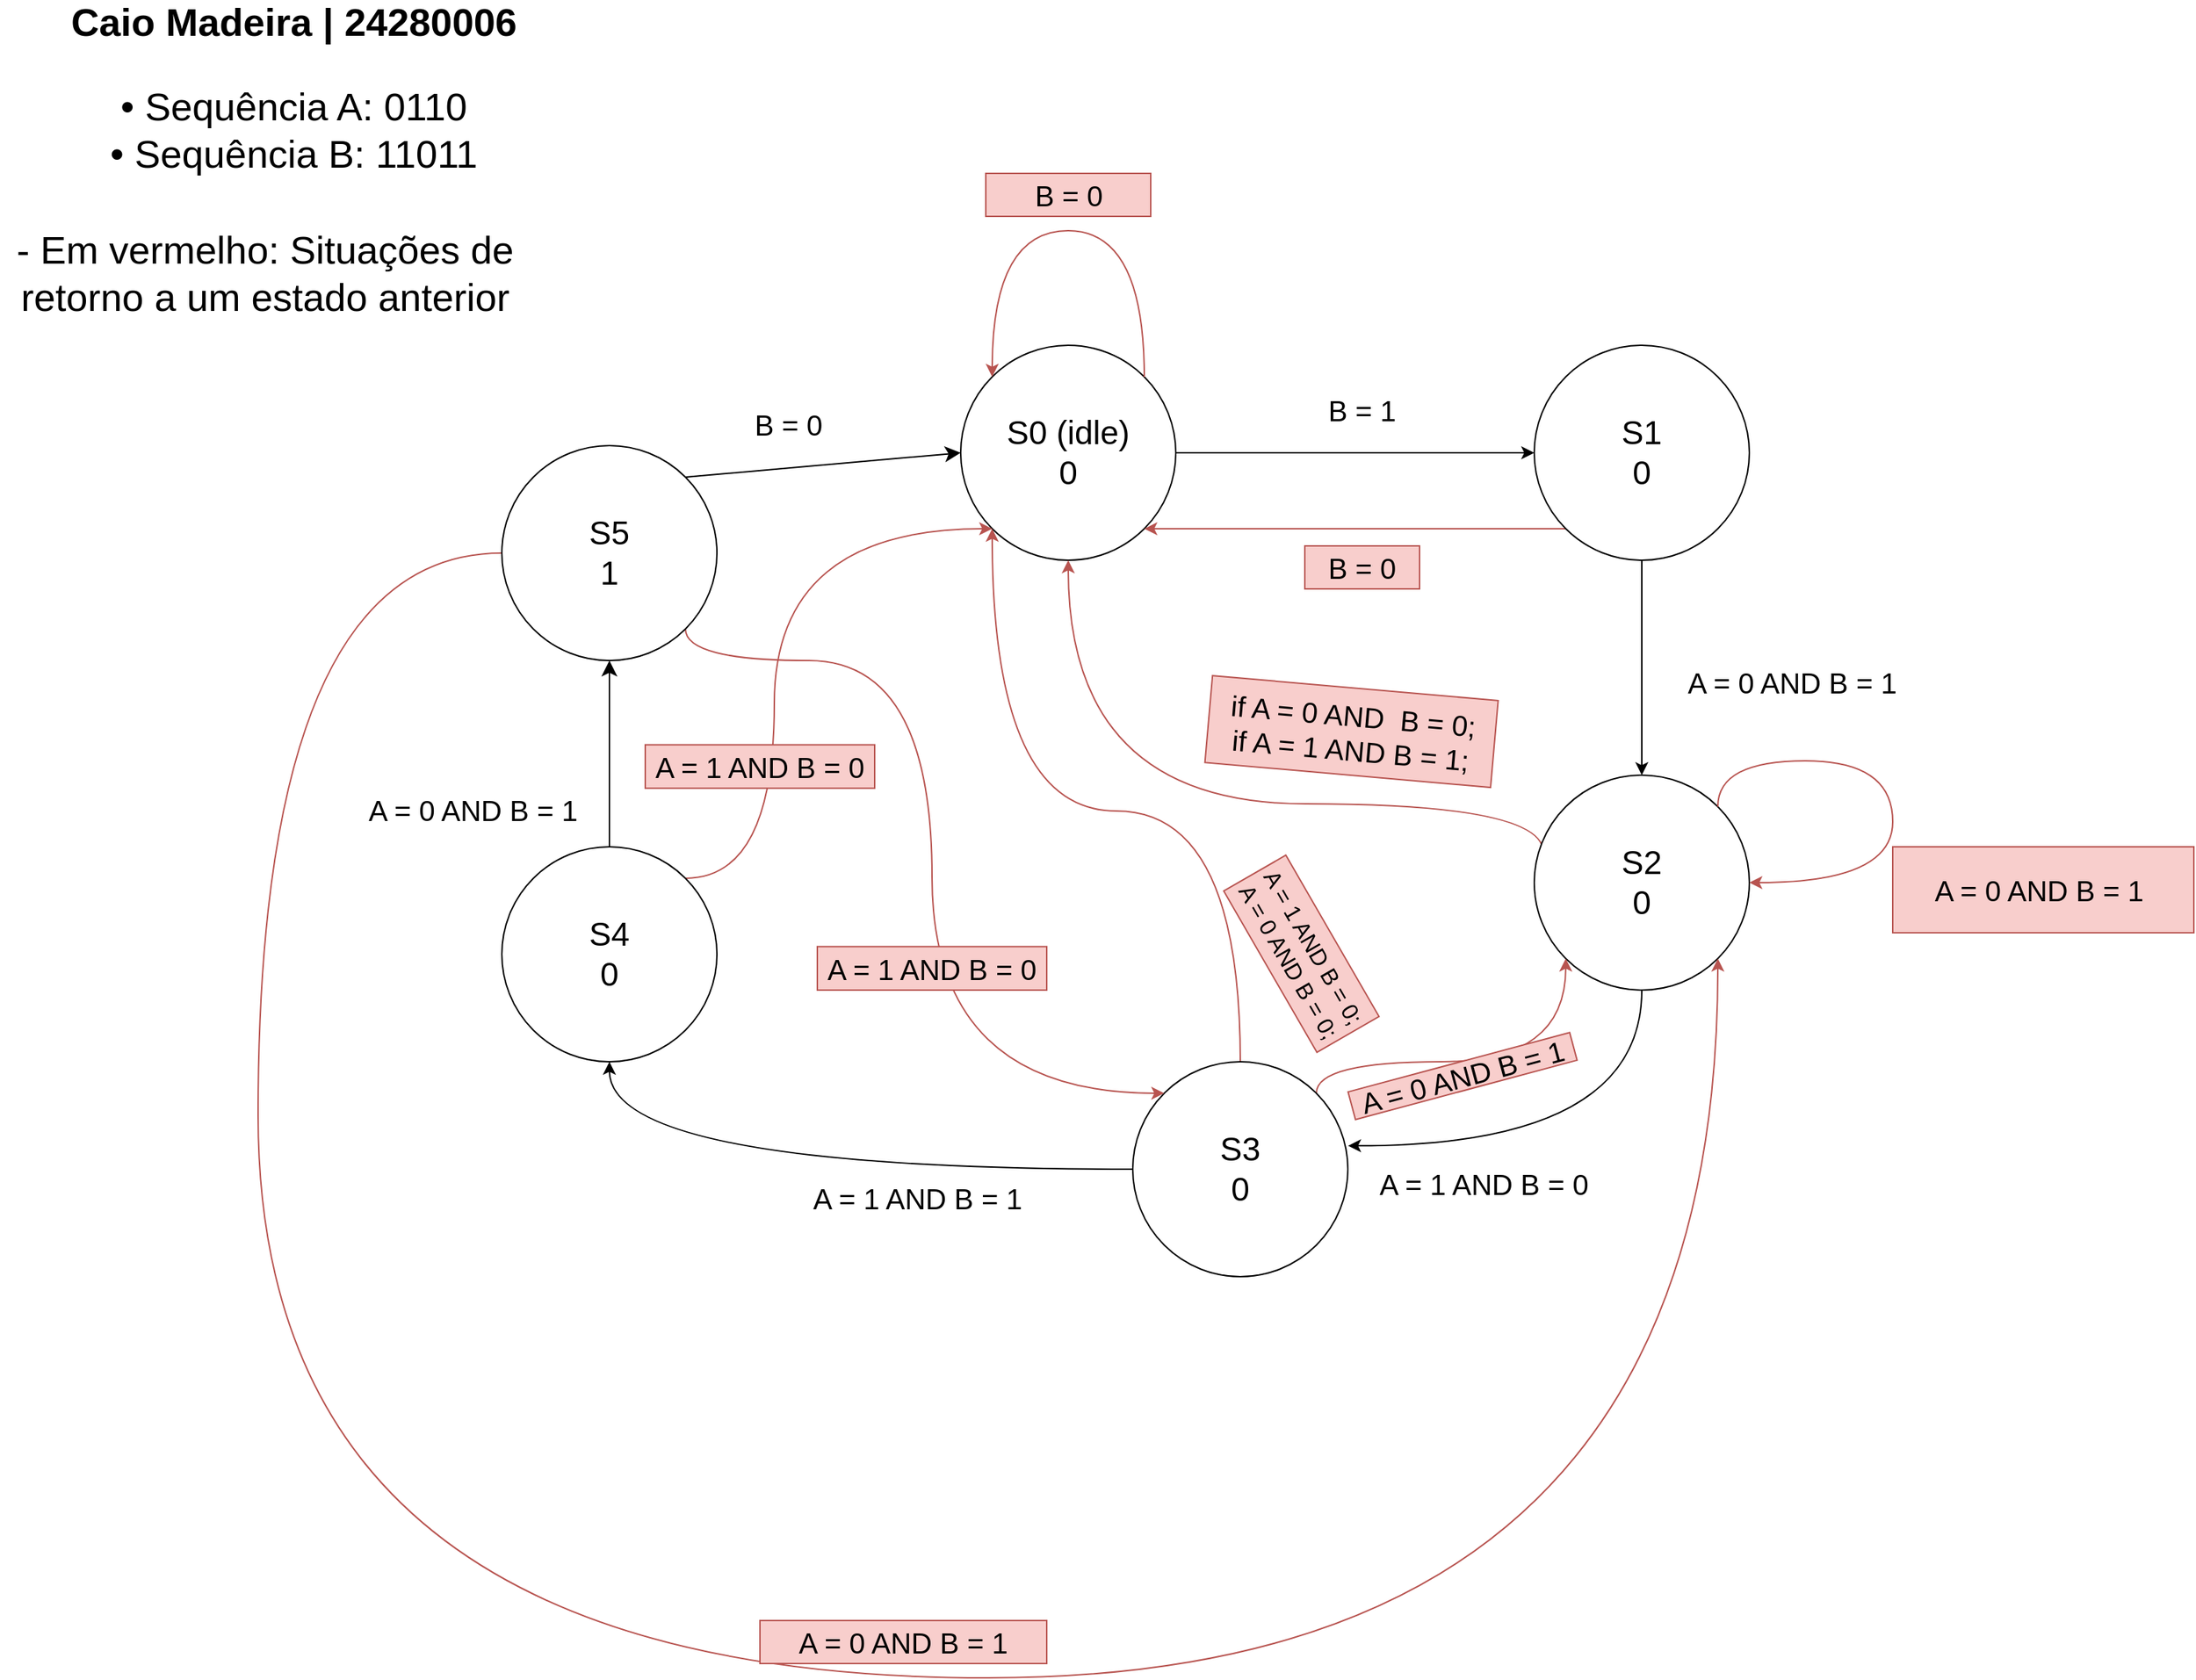 <mxfile version="24.8.4">
  <diagram name="Page-1" id="b_PFSjgRnYWqNBcnfu1e">
    <mxGraphModel dx="2836" dy="1302" grid="1" gridSize="10" guides="1" tooltips="1" connect="1" arrows="1" fold="1" page="0" pageScale="1" pageWidth="850" pageHeight="1100" background="none" math="0" shadow="0">
      <root>
        <mxCell id="0" />
        <mxCell id="1" parent="0" />
        <mxCell id="tQddnmzMiFavjvR3CnS6-4" style="edgeStyle=orthogonalEdgeStyle;rounded=0;orthogonalLoop=1;jettySize=auto;html=1;entryX=0;entryY=0.5;entryDx=0;entryDy=0;" parent="1" source="tQddnmzMiFavjvR3CnS6-1" target="tQddnmzMiFavjvR3CnS6-2" edge="1">
          <mxGeometry relative="1" as="geometry" />
        </mxCell>
        <mxCell id="tQddnmzMiFavjvR3CnS6-1" value="&lt;font style=&quot;font-size: 23px;&quot;&gt;S0 (idle)&lt;br&gt;0&lt;/font&gt;" style="ellipse;whiteSpace=wrap;html=1;aspect=fixed;" parent="1" vertex="1">
          <mxGeometry x="240" y="100" width="150" height="150" as="geometry" />
        </mxCell>
        <mxCell id="tQddnmzMiFavjvR3CnS6-7" style="edgeStyle=orthogonalEdgeStyle;rounded=0;orthogonalLoop=1;jettySize=auto;html=1;" parent="1" source="tQddnmzMiFavjvR3CnS6-2" edge="1">
          <mxGeometry relative="1" as="geometry">
            <mxPoint x="715" y="400" as="targetPoint" />
          </mxGeometry>
        </mxCell>
        <mxCell id="tQddnmzMiFavjvR3CnS6-23" style="edgeStyle=orthogonalEdgeStyle;rounded=0;orthogonalLoop=1;jettySize=auto;html=1;exitX=0;exitY=1;exitDx=0;exitDy=0;entryX=1;entryY=1;entryDx=0;entryDy=0;fillColor=#f8cecc;strokeColor=#b85450;" parent="1" source="tQddnmzMiFavjvR3CnS6-2" target="tQddnmzMiFavjvR3CnS6-1" edge="1">
          <mxGeometry relative="1" as="geometry" />
        </mxCell>
        <mxCell id="tQddnmzMiFavjvR3CnS6-2" value="&lt;font style=&quot;font-size: 23px;&quot;&gt;S1&lt;br&gt;0&lt;/font&gt;" style="ellipse;whiteSpace=wrap;html=1;aspect=fixed;" parent="1" vertex="1">
          <mxGeometry x="640" y="100" width="150" height="150" as="geometry" />
        </mxCell>
        <mxCell id="tQddnmzMiFavjvR3CnS6-3" value="&lt;span style=&quot;font-size: 20px;&quot;&gt;B = 1&lt;/span&gt;" style="text;html=1;align=center;verticalAlign=middle;whiteSpace=wrap;rounded=0;" parent="1" vertex="1">
          <mxGeometry x="490" y="130" width="60" height="30" as="geometry" />
        </mxCell>
        <mxCell id="tQddnmzMiFavjvR3CnS6-25" style="edgeStyle=orthogonalEdgeStyle;rounded=0;orthogonalLoop=1;jettySize=auto;html=1;entryX=0.5;entryY=1;entryDx=0;entryDy=0;curved=1;exitX=0.042;exitY=0.358;exitDx=0;exitDy=0;exitPerimeter=0;fillColor=#f8cecc;strokeColor=#b85450;" parent="1" source="tQddnmzMiFavjvR3CnS6-5" target="tQddnmzMiFavjvR3CnS6-1" edge="1">
          <mxGeometry relative="1" as="geometry">
            <Array as="points">
              <mxPoint x="646" y="420" />
              <mxPoint x="315" y="420" />
            </Array>
          </mxGeometry>
        </mxCell>
        <mxCell id="tQddnmzMiFavjvR3CnS6-5" value="&lt;span style=&quot;font-size: 23px;&quot;&gt;S2&lt;/span&gt;&lt;div&gt;&lt;span style=&quot;font-size: 23px;&quot;&gt;0&lt;/span&gt;&lt;/div&gt;" style="ellipse;whiteSpace=wrap;html=1;aspect=fixed;" parent="1" vertex="1">
          <mxGeometry x="640" y="400" width="150" height="150" as="geometry" />
        </mxCell>
        <mxCell id="tQddnmzMiFavjvR3CnS6-9" value="&lt;span style=&quot;font-size: 20px;&quot;&gt;A = 0 AND B = 1&lt;/span&gt;" style="text;html=1;align=center;verticalAlign=middle;whiteSpace=wrap;rounded=0;" parent="1" vertex="1">
          <mxGeometry x="740" y="320" width="160" height="30" as="geometry" />
        </mxCell>
        <mxCell id="tQddnmzMiFavjvR3CnS6-11" style="edgeStyle=orthogonalEdgeStyle;rounded=0;orthogonalLoop=1;jettySize=auto;html=1;exitX=1;exitY=0;exitDx=0;exitDy=0;entryX=0;entryY=0;entryDx=0;entryDy=0;curved=1;fillColor=#f8cecc;strokeColor=#b85450;" parent="1" source="tQddnmzMiFavjvR3CnS6-1" target="tQddnmzMiFavjvR3CnS6-1" edge="1">
          <mxGeometry relative="1" as="geometry">
            <Array as="points">
              <mxPoint x="368" y="20" />
              <mxPoint x="262" y="20" />
            </Array>
          </mxGeometry>
        </mxCell>
        <mxCell id="tQddnmzMiFavjvR3CnS6-16" style="edgeStyle=orthogonalEdgeStyle;rounded=0;orthogonalLoop=1;jettySize=auto;html=1;entryX=0.5;entryY=1;entryDx=0;entryDy=0;curved=1;" parent="1" source="tQddnmzMiFavjvR3CnS6-12" target="tQddnmzMiFavjvR3CnS6-15" edge="1">
          <mxGeometry relative="1" as="geometry" />
        </mxCell>
        <mxCell id="tQddnmzMiFavjvR3CnS6-27" style="edgeStyle=orthogonalEdgeStyle;rounded=0;orthogonalLoop=1;jettySize=auto;html=1;exitX=0.5;exitY=0;exitDx=0;exitDy=0;entryX=0;entryY=1;entryDx=0;entryDy=0;curved=1;fillColor=#f8cecc;strokeColor=#b85450;" parent="1" source="tQddnmzMiFavjvR3CnS6-12" target="tQddnmzMiFavjvR3CnS6-1" edge="1">
          <mxGeometry relative="1" as="geometry" />
        </mxCell>
        <mxCell id="hg-iedln__fok776gCNz-8" style="edgeStyle=orthogonalEdgeStyle;rounded=0;orthogonalLoop=1;jettySize=auto;html=1;exitX=1;exitY=0;exitDx=0;exitDy=0;entryX=0;entryY=1;entryDx=0;entryDy=0;curved=1;fillColor=#f8cecc;strokeColor=#b85450;" parent="1" source="tQddnmzMiFavjvR3CnS6-12" target="tQddnmzMiFavjvR3CnS6-5" edge="1">
          <mxGeometry relative="1" as="geometry">
            <Array as="points">
              <mxPoint x="488" y="600" />
              <mxPoint x="662" y="600" />
            </Array>
          </mxGeometry>
        </mxCell>
        <mxCell id="tQddnmzMiFavjvR3CnS6-12" value="&lt;span style=&quot;font-size: 23px;&quot;&gt;S3&lt;/span&gt;&lt;div&gt;&lt;span style=&quot;font-size: 23px;&quot;&gt;0&lt;/span&gt;&lt;/div&gt;" style="ellipse;whiteSpace=wrap;html=1;aspect=fixed;" parent="1" vertex="1">
          <mxGeometry x="360" y="600" width="150" height="150" as="geometry" />
        </mxCell>
        <mxCell id="tQddnmzMiFavjvR3CnS6-13" style="edgeStyle=orthogonalEdgeStyle;rounded=0;orthogonalLoop=1;jettySize=auto;html=1;entryX=1.001;entryY=0.391;entryDx=0;entryDy=0;entryPerimeter=0;curved=1;" parent="1" source="tQddnmzMiFavjvR3CnS6-5" target="tQddnmzMiFavjvR3CnS6-12" edge="1">
          <mxGeometry relative="1" as="geometry">
            <Array as="points">
              <mxPoint x="715" y="659" />
            </Array>
          </mxGeometry>
        </mxCell>
        <mxCell id="tQddnmzMiFavjvR3CnS6-14" value="&lt;span style=&quot;font-size: 20px;&quot;&gt;A = 1 AND B = 0&lt;/span&gt;" style="text;html=1;align=center;verticalAlign=middle;whiteSpace=wrap;rounded=0;" parent="1" vertex="1">
          <mxGeometry x="530" y="670" width="150" height="30" as="geometry" />
        </mxCell>
        <mxCell id="TSoL59lhyGNRVLlthy6h-4" style="edgeStyle=none;curved=1;rounded=0;orthogonalLoop=1;jettySize=auto;html=1;entryX=0.5;entryY=1;entryDx=0;entryDy=0;fontSize=12;startSize=8;endSize=8;" parent="1" source="tQddnmzMiFavjvR3CnS6-15" target="TSoL59lhyGNRVLlthy6h-2" edge="1">
          <mxGeometry relative="1" as="geometry" />
        </mxCell>
        <mxCell id="hg-iedln__fok776gCNz-11" style="edgeStyle=orthogonalEdgeStyle;rounded=0;orthogonalLoop=1;jettySize=auto;html=1;exitX=1;exitY=0;exitDx=0;exitDy=0;entryX=0;entryY=1;entryDx=0;entryDy=0;curved=1;fillColor=#f8cecc;strokeColor=#b85450;" parent="1" source="tQddnmzMiFavjvR3CnS6-15" target="tQddnmzMiFavjvR3CnS6-1" edge="1">
          <mxGeometry relative="1" as="geometry">
            <Array as="points">
              <mxPoint x="110" y="472" />
              <mxPoint x="110" y="228" />
            </Array>
          </mxGeometry>
        </mxCell>
        <mxCell id="tQddnmzMiFavjvR3CnS6-15" value="&lt;div&gt;&lt;span style=&quot;font-size: 23px;&quot;&gt;S4&lt;/span&gt;&lt;/div&gt;&lt;div&gt;&lt;span style=&quot;font-size: 23px;&quot;&gt;0&lt;/span&gt;&lt;/div&gt;" style="ellipse;whiteSpace=wrap;html=1;aspect=fixed;" parent="1" vertex="1">
          <mxGeometry x="-80" y="450" width="150" height="150" as="geometry" />
        </mxCell>
        <mxCell id="tQddnmzMiFavjvR3CnS6-20" value="&lt;span style=&quot;font-size: 20px;&quot;&gt;A = 1 AND B = 1&lt;/span&gt;" style="text;html=1;align=center;verticalAlign=middle;whiteSpace=wrap;rounded=0;" parent="1" vertex="1">
          <mxGeometry x="130" y="680" width="160" height="30" as="geometry" />
        </mxCell>
        <mxCell id="tQddnmzMiFavjvR3CnS6-21" value="&lt;span style=&quot;font-size: 20px;&quot;&gt;B = 0&lt;/span&gt;" style="text;html=1;align=center;verticalAlign=middle;whiteSpace=wrap;rounded=0;" parent="1" vertex="1">
          <mxGeometry x="70" y="140" width="100" height="30" as="geometry" />
        </mxCell>
        <mxCell id="tQddnmzMiFavjvR3CnS6-24" value="&lt;span style=&quot;font-size: 20px;&quot;&gt;B = 0&lt;/span&gt;" style="text;html=1;align=center;verticalAlign=middle;whiteSpace=wrap;rounded=0;fillColor=#f8cecc;strokeColor=#b85450;" parent="1" vertex="1">
          <mxGeometry x="480" y="240" width="80" height="30" as="geometry" />
        </mxCell>
        <mxCell id="tQddnmzMiFavjvR3CnS6-26" value="&lt;span style=&quot;font-size: 20px;&quot;&gt;if A = 0 AND&amp;nbsp; B = 0;&lt;br&gt;&lt;/span&gt;&lt;div&gt;&lt;span style=&quot;font-size: 20px;&quot;&gt;if A = 1 AND B = 1;&lt;/span&gt;&lt;/div&gt;" style="text;html=1;align=center;verticalAlign=middle;whiteSpace=wrap;rounded=0;rotation=5;fillColor=#f8cecc;strokeColor=#b85450;" parent="1" vertex="1">
          <mxGeometry x="412.59" y="339.13" width="199.96" height="60.87" as="geometry" />
        </mxCell>
        <mxCell id="tQddnmzMiFavjvR3CnS6-28" value="&lt;div style=&quot;font-size: 16px;&quot;&gt;&lt;font style=&quot;font-size: 16px;&quot;&gt;A = 1 AND B = 0;&lt;/font&gt;&lt;/div&gt;&lt;div style=&quot;font-size: 16px;&quot;&gt;&lt;font style=&quot;font-size: 16px;&quot;&gt;A = 0 AND B = 0;&lt;/font&gt;&lt;/div&gt;" style="text;html=1;align=center;verticalAlign=middle;whiteSpace=wrap;rounded=0;fillColor=#f8cecc;strokeColor=#b85450;rotation=60;" parent="1" vertex="1">
          <mxGeometry x="412.59" y="499.66" width="130" height="50" as="geometry" />
        </mxCell>
        <mxCell id="tQddnmzMiFavjvR3CnS6-34" value="&lt;font style=&quot;font-size: 27px;&quot;&gt;&lt;b&gt;Caio Madeira | 24280006&lt;/b&gt;&lt;/font&gt;" style="text;html=1;align=center;verticalAlign=middle;whiteSpace=wrap;rounded=0;strokeWidth=2;" parent="1" vertex="1">
          <mxGeometry x="-410" y="-140" width="370" height="30" as="geometry" />
        </mxCell>
        <mxCell id="TSoL59lhyGNRVLlthy6h-7" style="edgeStyle=none;curved=1;rounded=0;orthogonalLoop=1;jettySize=auto;html=1;exitX=1;exitY=0;exitDx=0;exitDy=0;entryX=0;entryY=0.5;entryDx=0;entryDy=0;fontSize=12;startSize=8;endSize=8;" parent="1" source="TSoL59lhyGNRVLlthy6h-2" target="tQddnmzMiFavjvR3CnS6-1" edge="1">
          <mxGeometry relative="1" as="geometry" />
        </mxCell>
        <mxCell id="Ctu_GQ60YnpbgzEwKwgF-11" style="edgeStyle=orthogonalEdgeStyle;rounded=0;orthogonalLoop=1;jettySize=auto;html=1;entryX=0;entryY=0;entryDx=0;entryDy=0;curved=1;exitX=1;exitY=1;exitDx=0;exitDy=0;fillColor=#f8cecc;strokeColor=#b85450;" parent="1" source="TSoL59lhyGNRVLlthy6h-2" target="tQddnmzMiFavjvR3CnS6-12" edge="1">
          <mxGeometry relative="1" as="geometry">
            <mxPoint x="-10" y="320" as="sourcePoint" />
            <mxPoint x="301.967" y="696.967" as="targetPoint" />
            <Array as="points">
              <mxPoint x="48" y="320" />
              <mxPoint x="220" y="320" />
              <mxPoint x="220" y="622" />
            </Array>
          </mxGeometry>
        </mxCell>
        <mxCell id="Ctu_GQ60YnpbgzEwKwgF-15" style="edgeStyle=orthogonalEdgeStyle;rounded=0;orthogonalLoop=1;jettySize=auto;html=1;entryX=1;entryY=1;entryDx=0;entryDy=0;curved=1;fillColor=#f8cecc;strokeColor=#b85450;" parent="1" source="TSoL59lhyGNRVLlthy6h-2" target="tQddnmzMiFavjvR3CnS6-5" edge="1">
          <mxGeometry relative="1" as="geometry">
            <Array as="points">
              <mxPoint x="-250" y="245" />
              <mxPoint x="-250" y="1030" />
              <mxPoint x="768" y="1030" />
            </Array>
          </mxGeometry>
        </mxCell>
        <mxCell id="TSoL59lhyGNRVLlthy6h-2" value="&lt;div&gt;&lt;span style=&quot;font-size: 23px;&quot;&gt;S5&lt;/span&gt;&lt;/div&gt;&lt;div&gt;&lt;span style=&quot;font-size: 23px;&quot;&gt;1&lt;/span&gt;&lt;/div&gt;" style="ellipse;whiteSpace=wrap;html=1;aspect=fixed;" parent="1" vertex="1">
          <mxGeometry x="-80" y="170" width="150" height="150" as="geometry" />
        </mxCell>
        <mxCell id="TSoL59lhyGNRVLlthy6h-3" style="edgeStyle=none;curved=1;rounded=0;orthogonalLoop=1;jettySize=auto;html=1;exitX=0.5;exitY=0;exitDx=0;exitDy=0;fontSize=12;startSize=8;endSize=8;" parent="1" edge="1">
          <mxGeometry relative="1" as="geometry">
            <mxPoint x="-145" y="510" as="sourcePoint" />
            <mxPoint x="-145" y="510" as="targetPoint" />
          </mxGeometry>
        </mxCell>
        <mxCell id="TSoL59lhyGNRVLlthy6h-8" value="&lt;span style=&quot;font-size: 20px;&quot;&gt;A = 0 AND B = 1&lt;/span&gt;" style="text;html=1;align=center;verticalAlign=middle;whiteSpace=wrap;rounded=0;" parent="1" vertex="1">
          <mxGeometry x="-180" y="409.13" width="160" height="30" as="geometry" />
        </mxCell>
        <mxCell id="1OENyqT5GAdR2yC9RkHn-1" value="&lt;span style=&quot;font-size: 20px;&quot;&gt;B = 0&lt;/span&gt;" style="text;html=1;align=center;verticalAlign=middle;whiteSpace=wrap;rounded=0;fillColor=#f8cecc;strokeColor=#b85450;" parent="1" vertex="1">
          <mxGeometry x="257.5" y="-20" width="115" height="30" as="geometry" />
        </mxCell>
        <mxCell id="Ctu_GQ60YnpbgzEwKwgF-4" value="&lt;span style=&quot;font-size: 20px;&quot;&gt;A = 0 AND B = 1&amp;nbsp;&lt;br&gt;&lt;/span&gt;" style="text;html=1;align=center;verticalAlign=middle;whiteSpace=wrap;rounded=0;fillColor=#f8cecc;strokeColor=#b85450;" parent="1" vertex="1">
          <mxGeometry x="890" y="450" width="210" height="60" as="geometry" />
        </mxCell>
        <mxCell id="Ctu_GQ60YnpbgzEwKwgF-6" style="edgeStyle=orthogonalEdgeStyle;rounded=0;orthogonalLoop=1;jettySize=auto;html=1;exitX=1;exitY=0;exitDx=0;exitDy=0;entryX=1;entryY=0.5;entryDx=0;entryDy=0;curved=1;fillColor=#f8cecc;strokeColor=#b85450;" parent="1" source="tQddnmzMiFavjvR3CnS6-5" target="tQddnmzMiFavjvR3CnS6-5" edge="1">
          <mxGeometry relative="1" as="geometry">
            <Array as="points">
              <mxPoint x="768" y="390" />
              <mxPoint x="890" y="390" />
              <mxPoint x="890" y="475" />
            </Array>
          </mxGeometry>
        </mxCell>
        <mxCell id="Ctu_GQ60YnpbgzEwKwgF-12" value="&lt;span style=&quot;font-size: 20px;&quot;&gt;A = 1 AND B = 0&lt;br&gt;&lt;/span&gt;" style="text;html=1;align=center;verticalAlign=middle;whiteSpace=wrap;rounded=0;rotation=0;fillColor=#f8cecc;strokeColor=#b85450;" parent="1" vertex="1">
          <mxGeometry x="140" y="519.66" width="160" height="30.34" as="geometry" />
        </mxCell>
        <mxCell id="Ctu_GQ60YnpbgzEwKwgF-14" value="&lt;span style=&quot;font-size: 20px;&quot;&gt;A = 0 AND B = 1&lt;br&gt;&lt;/span&gt;" style="text;html=1;align=center;verticalAlign=middle;whiteSpace=wrap;rounded=0;fillColor=#f8cecc;strokeColor=#b85450;" parent="1" vertex="1">
          <mxGeometry x="100" y="990" width="200" height="30" as="geometry" />
        </mxCell>
        <mxCell id="hg-iedln__fok776gCNz-2" value="&lt;font style=&quot;font-size: 27px;&quot;&gt;• Sequência A: 0110&lt;br/&gt;• Sequência B: 11011&lt;/font&gt;" style="text;html=1;align=center;verticalAlign=middle;whiteSpace=wrap;rounded=0;strokeWidth=2;" parent="1" vertex="1">
          <mxGeometry x="-410" y="-90" width="370" height="80" as="geometry" />
        </mxCell>
        <mxCell id="hg-iedln__fok776gCNz-9" value="&lt;span style=&quot;font-size: 20px;&quot;&gt;A = 0 AND B = 1&lt;/span&gt;" style="text;html=1;align=center;verticalAlign=middle;whiteSpace=wrap;rounded=0;fillColor=#f8cecc;strokeColor=#b85450;rotation=-15;" parent="1" vertex="1">
          <mxGeometry x="510" y="600" width="160" height="20" as="geometry" />
        </mxCell>
        <mxCell id="hg-iedln__fok776gCNz-12" value="&lt;span style=&quot;font-size: 20px;&quot;&gt;A = 1 AND B = 0&lt;br&gt;&lt;/span&gt;" style="text;html=1;align=center;verticalAlign=middle;whiteSpace=wrap;rounded=0;rotation=0;fillColor=#f8cecc;strokeColor=#b85450;" parent="1" vertex="1">
          <mxGeometry x="20" y="378.79" width="160" height="30.34" as="geometry" />
        </mxCell>
        <mxCell id="hg-iedln__fok776gCNz-13" value="&lt;span style=&quot;font-size: 27px;&quot;&gt;- Em vermelho: Situações de retorno a um estado anterior&lt;/span&gt;" style="text;html=1;align=center;verticalAlign=middle;whiteSpace=wrap;rounded=0;strokeWidth=2;" parent="1" vertex="1">
          <mxGeometry x="-430" y="10" width="370" height="80" as="geometry" />
        </mxCell>
      </root>
    </mxGraphModel>
  </diagram>
</mxfile>
